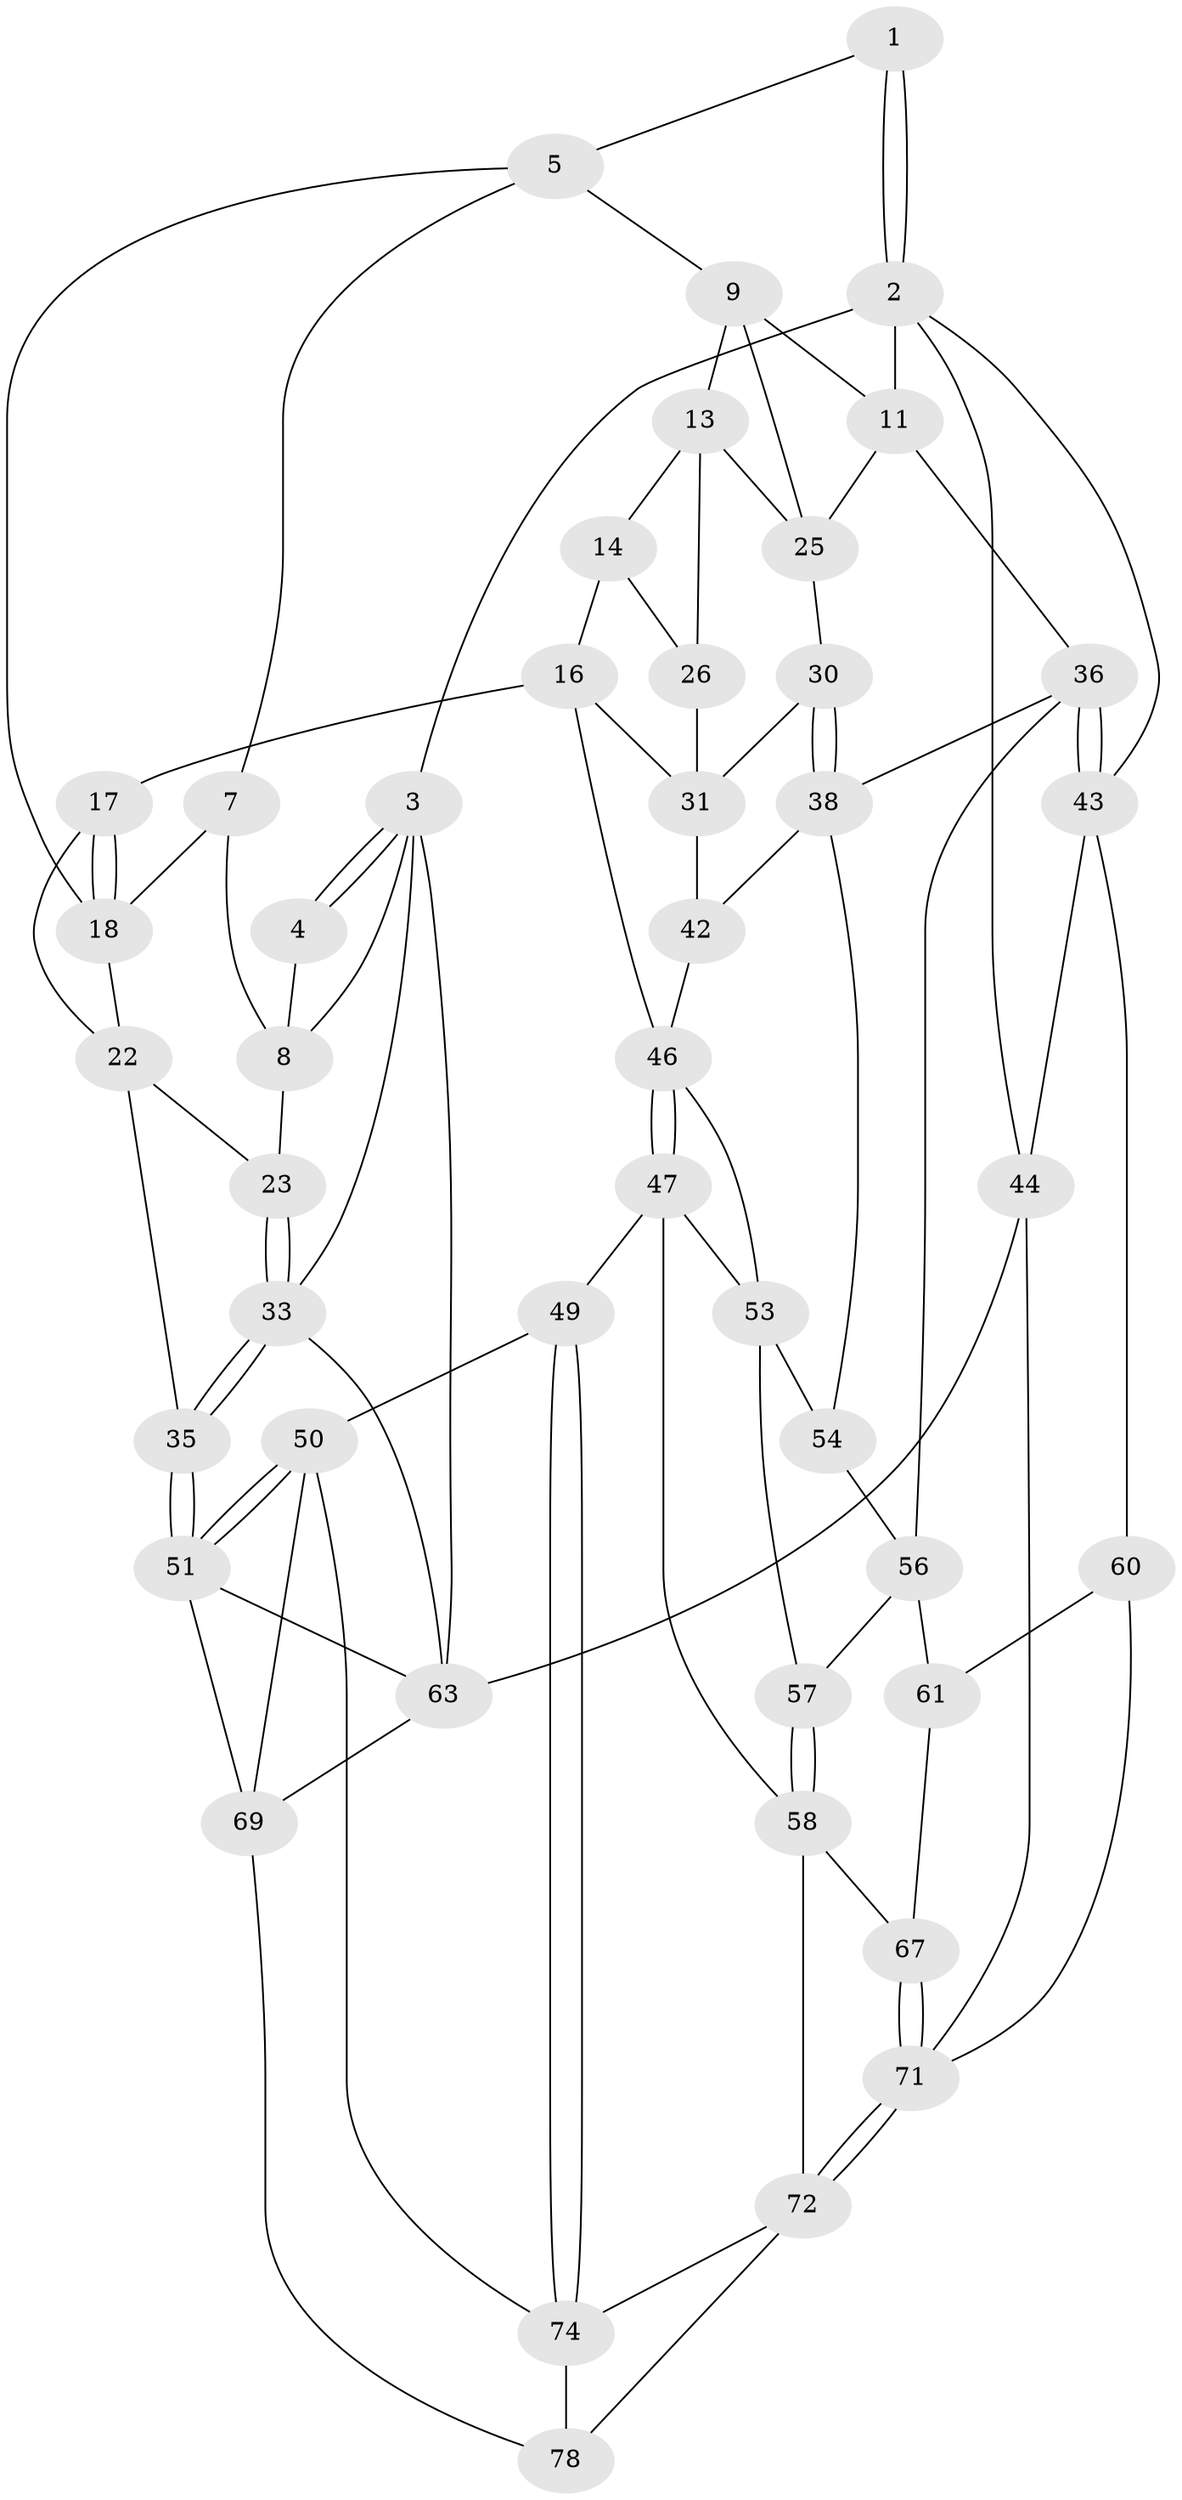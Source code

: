 // Generated by graph-tools (version 1.1) at 2025/52/02/27/25 19:52:41]
// undirected, 46 vertices, 98 edges
graph export_dot {
graph [start="1"]
  node [color=gray90,style=filled];
  1 [pos="+0.43990304109797174+0"];
  2 [pos="+1+0",super="+12"];
  3 [pos="+0+0",super="+20"];
  4 [pos="+0+0"];
  5 [pos="+0.4633533112413068+0",super="+6"];
  7 [pos="+0.16665821195183012+0.15468958188562368"];
  8 [pos="+0.1443342658421031+0.13711095365480702",super="+19"];
  9 [pos="+0.5127755295698524+0.030717197007666442",super="+10"];
  11 [pos="+0.9136395154571314+0.10909566783716969",super="+27"];
  13 [pos="+0.5471523135226802+0.10635126032240774",super="+24"];
  14 [pos="+0.5531637090219261+0.15187474556209485",super="+15"];
  16 [pos="+0.42522579635090135+0.39062297171536076",super="+40"];
  17 [pos="+0.41267954405760704+0.3898852448347381"];
  18 [pos="+0.3615655316575616+0.24061652647265866",super="+21"];
  22 [pos="+0.16860625181509228+0.3270510908240107",super="+32"];
  23 [pos="+0.10477833508844851+0.32446643575288586"];
  25 [pos="+0.8157965989209176+0.21368692155628388",super="+28"];
  26 [pos="+0.6117514743977153+0.2844722265803924",super="+29"];
  30 [pos="+0.7273762780290182+0.3817635712089139"];
  31 [pos="+0.6911117074952436+0.38935564408026896",super="+39"];
  33 [pos="+0.1042624460403318+0.5181214377870711",super="+34"];
  35 [pos="+0.2680941649112309+0.5737210736886328"];
  36 [pos="+0.9943309387584002+0.5072068296345742",super="+37"];
  38 [pos="+0.7889464330960915+0.5117780519970188",super="+41"];
  42 [pos="+0.6938888726540331+0.5529857254980204"];
  43 [pos="+1+0.5057695504284127",super="+45"];
  44 [pos="+1+1"];
  46 [pos="+0.5600698067460769+0.5295813912879362",super="+52"];
  47 [pos="+0.543572561503977+0.5769619453195166",super="+48"];
  49 [pos="+0.44611591506477094+0.7260719566070954"];
  50 [pos="+0.3671662313954602+0.7159542905798955",super="+68"];
  51 [pos="+0.2758770476526896+0.6162382960223373",super="+65"];
  53 [pos="+0.6286903315895147+0.6323283286001014",super="+55"];
  54 [pos="+0.7263645729302641+0.6566852712592802"];
  56 [pos="+0.9019176809643992+0.6228715494920405",super="+62"];
  57 [pos="+0.6862842068322037+0.7235523518533035"];
  58 [pos="+0.6748866661887374+0.7487526307718205",super="+59"];
  60 [pos="+0.976367464363528+0.7845102342421804",super="+70"];
  61 [pos="+0.9077732321502704+0.7265495908848661",super="+66"];
  63 [pos="+0+0.8264782242568852",super="+64"];
  67 [pos="+0.7055657395674938+0.7703561273727092"];
  69 [pos="+0.1894766482662384+0.9157889639163296",super="+77"];
  71 [pos="+0.7598351718746071+1",super="+76"];
  72 [pos="+0.6666193857221479+1",super="+73"];
  74 [pos="+0.47994805177542815+0.8864513032550686",super="+75"];
  78 [pos="+0.3823040048327698+1"];
  1 -- 2;
  1 -- 2;
  1 -- 5;
  2 -- 3;
  2 -- 44;
  2 -- 43;
  2 -- 11;
  3 -- 4;
  3 -- 4;
  3 -- 63;
  3 -- 8;
  3 -- 33;
  4 -- 8;
  5 -- 9;
  5 -- 18;
  5 -- 7;
  7 -- 8;
  7 -- 18;
  8 -- 23;
  9 -- 13;
  9 -- 11;
  9 -- 25;
  11 -- 36;
  11 -- 25;
  13 -- 14;
  13 -- 25;
  13 -- 26;
  14 -- 26 [weight=2];
  14 -- 16;
  16 -- 17;
  16 -- 46;
  16 -- 31;
  17 -- 18;
  17 -- 18;
  17 -- 22;
  18 -- 22;
  22 -- 23;
  22 -- 35;
  23 -- 33;
  23 -- 33;
  25 -- 30;
  26 -- 31;
  30 -- 31;
  30 -- 38;
  30 -- 38;
  31 -- 42;
  33 -- 35;
  33 -- 35;
  33 -- 63;
  35 -- 51;
  35 -- 51;
  36 -- 43;
  36 -- 43;
  36 -- 56;
  36 -- 38;
  38 -- 54;
  38 -- 42;
  42 -- 46;
  43 -- 44;
  43 -- 60;
  44 -- 71;
  44 -- 63;
  46 -- 47;
  46 -- 47;
  46 -- 53;
  47 -- 53;
  47 -- 49;
  47 -- 58;
  49 -- 50;
  49 -- 74;
  49 -- 74;
  50 -- 51;
  50 -- 51;
  50 -- 69;
  50 -- 74;
  51 -- 69;
  51 -- 63;
  53 -- 57;
  53 -- 54;
  54 -- 56;
  56 -- 57;
  56 -- 61;
  57 -- 58;
  57 -- 58;
  58 -- 67;
  58 -- 72;
  60 -- 61 [weight=2];
  60 -- 71;
  61 -- 67;
  63 -- 69;
  67 -- 71;
  67 -- 71;
  69 -- 78;
  71 -- 72;
  71 -- 72;
  72 -- 78;
  72 -- 74;
  74 -- 78;
}
